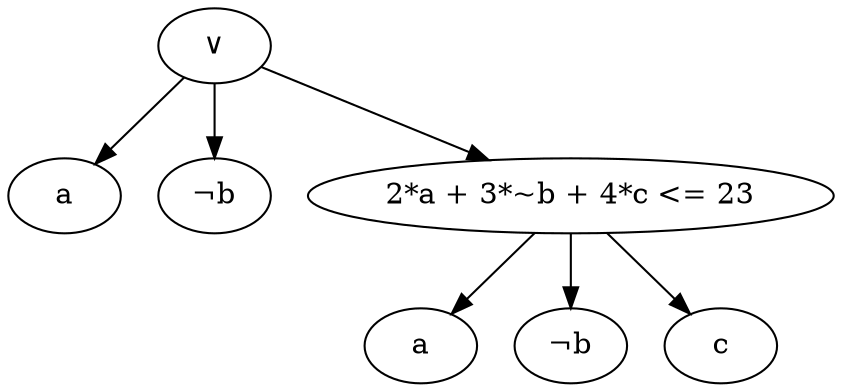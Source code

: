 digraph G {
  bgcolor="#ffffff"

  id0 [shape=ellipse, style=filled, color="#000000", fontcolor="#000000", fillcolor="#ffffff", label="∨"]
  id1 [shape=ellipse, style=filled, color="#000000", fontcolor="#000000", fillcolor="#ffffff", label="a"]
  id2 [shape=ellipse, style=filled, color="#000000", fontcolor="#000000", fillcolor="#ffffff", label="¬b"]
  id3 [shape=ellipse, style=filled, color="#000000", fontcolor="#000000", fillcolor="#ffffff", label="2*a + 3*~b + 4*c <= 23"]
  id4 [shape=ellipse, style=filled, color="#000000", fontcolor="#000000", fillcolor="#ffffff", label="a"]
  id5 [shape=ellipse, style=filled, color="#000000", fontcolor="#000000", fillcolor="#ffffff", label="¬b"]
  id6 [shape=ellipse, style=filled, color="#000000", fontcolor="#000000", fillcolor="#ffffff", label="c"]

  id0 -> id1 [color="#000000", fontcolor="#000000", style=solid]
  id0 -> id2 [color="#000000", fontcolor="#000000", style=solid]
  id3 -> id4 [color="#000000", fontcolor="#000000", style=solid]
  id3 -> id5 [color="#000000", fontcolor="#000000", style=solid]
  id3 -> id6 [color="#000000", fontcolor="#000000", style=solid]
  id0 -> id3 [color="#000000", fontcolor="#000000", style=solid]
}
